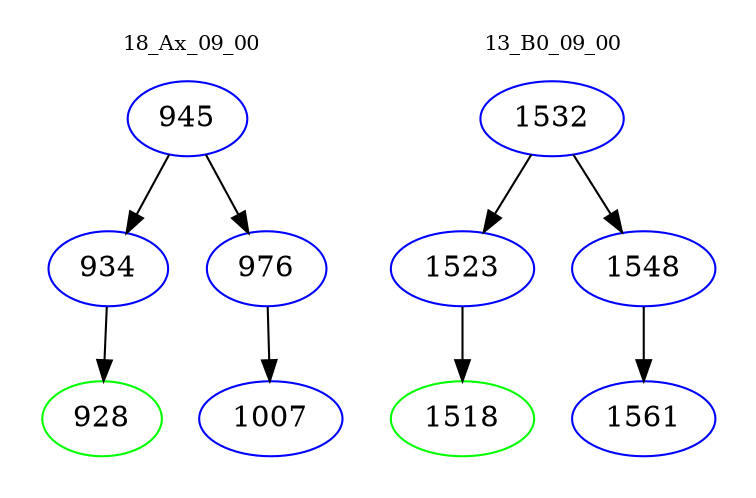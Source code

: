 digraph{
subgraph cluster_0 {
color = white
label = "18_Ax_09_00";
fontsize=10;
T0_945 [label="945", color="blue"]
T0_945 -> T0_934 [color="black"]
T0_934 [label="934", color="blue"]
T0_934 -> T0_928 [color="black"]
T0_928 [label="928", color="green"]
T0_945 -> T0_976 [color="black"]
T0_976 [label="976", color="blue"]
T0_976 -> T0_1007 [color="black"]
T0_1007 [label="1007", color="blue"]
}
subgraph cluster_1 {
color = white
label = "13_B0_09_00";
fontsize=10;
T1_1532 [label="1532", color="blue"]
T1_1532 -> T1_1523 [color="black"]
T1_1523 [label="1523", color="blue"]
T1_1523 -> T1_1518 [color="black"]
T1_1518 [label="1518", color="green"]
T1_1532 -> T1_1548 [color="black"]
T1_1548 [label="1548", color="blue"]
T1_1548 -> T1_1561 [color="black"]
T1_1561 [label="1561", color="blue"]
}
}
